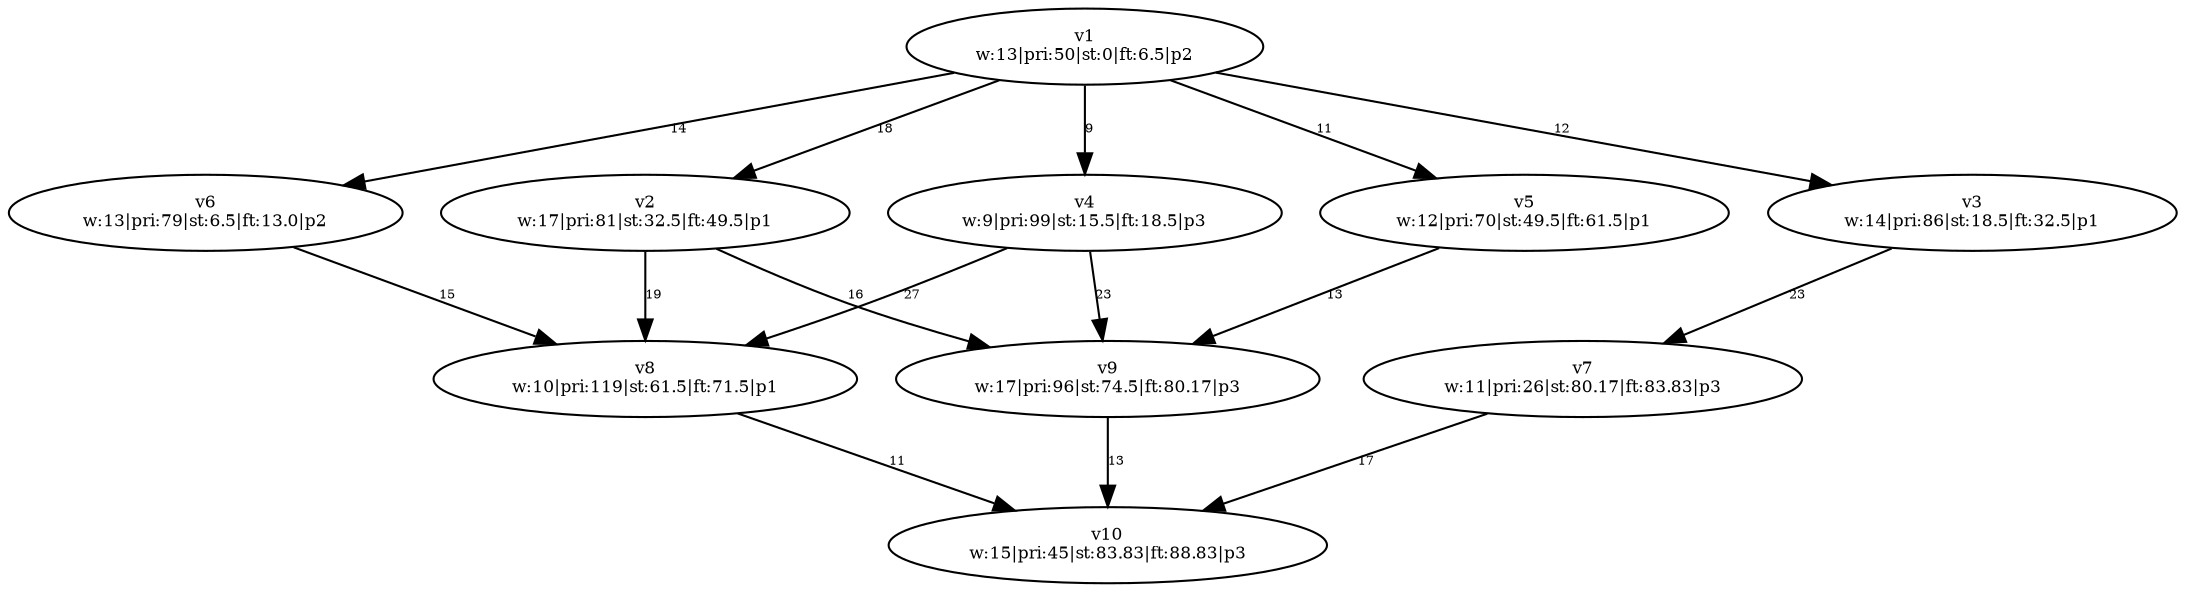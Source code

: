 digraph {
	v1 [label="v1
w:13|pri:50|st:0|ft:6.5|p2" fontsize=8.0]
	v4 [label="v4
w:9|pri:99|st:15.5|ft:18.5|p3" fontsize=8.0]
	v3 [label="v3
w:14|pri:86|st:18.5|ft:32.5|p1" fontsize=8.0]
	v2 [label="v2
w:17|pri:81|st:32.5|ft:49.5|p1" fontsize=8.0]
	v6 [label="v6
w:13|pri:79|st:6.5|ft:13.0|p2" fontsize=8.0]
	v5 [label="v5
w:12|pri:70|st:49.5|ft:61.5|p1" fontsize=8.0]
	v8 [label="v8
w:10|pri:119|st:61.5|ft:71.5|p1" fontsize=8.0]
	v9 [label="v9
w:17|pri:96|st:74.5|ft:80.17|p3" fontsize=8.0]
	v7 [label="v7
w:11|pri:26|st:80.17|ft:83.83|p3" fontsize=8.0]
	v10 [label="v10
w:15|pri:45|st:83.83|ft:88.83|p3" fontsize=8.0]
	v1 -> v2 [label=18 constraint=true fontsize=6.0]
	v1 -> v3 [label=12 constraint=true fontsize=6.0]
	v1 -> v4 [label=9 constraint=true fontsize=6.0]
	v1 -> v5 [label=11 constraint=true fontsize=6.0]
	v1 -> v6 [label=14 constraint=true fontsize=6.0]
	v2 -> v8 [label=19 constraint=true fontsize=6.0]
	v2 -> v9 [label=16 constraint=true fontsize=6.0]
	v3 -> v7 [label=23 constraint=true fontsize=6.0]
	v4 -> v8 [label=27 constraint=true fontsize=6.0]
	v4 -> v9 [label=23 constraint=true fontsize=6.0]
	v5 -> v9 [label=13 constraint=true fontsize=6.0]
	v6 -> v8 [label=15 constraint=true fontsize=6.0]
	v7 -> v10 [label=17 constraint=true fontsize=6.0]
	v8 -> v10 [label=11 constraint=true fontsize=6.0]
	v9 -> v10 [label=13 constraint=true fontsize=6.0]
}
